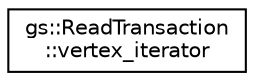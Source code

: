 digraph "Graphical Class Hierarchy"
{
 // LATEX_PDF_SIZE
  edge [fontname="Helvetica",fontsize="10",labelfontname="Helvetica",labelfontsize="10"];
  node [fontname="Helvetica",fontsize="10",shape=record];
  rankdir="LR";
  Node0 [label="gs::ReadTransaction\l::vertex_iterator",height=0.2,width=0.4,color="black", fillcolor="white", style="filled",URL="$classgs_1_1ReadTransaction_1_1vertex__iterator.html",tooltip=" "];
}
